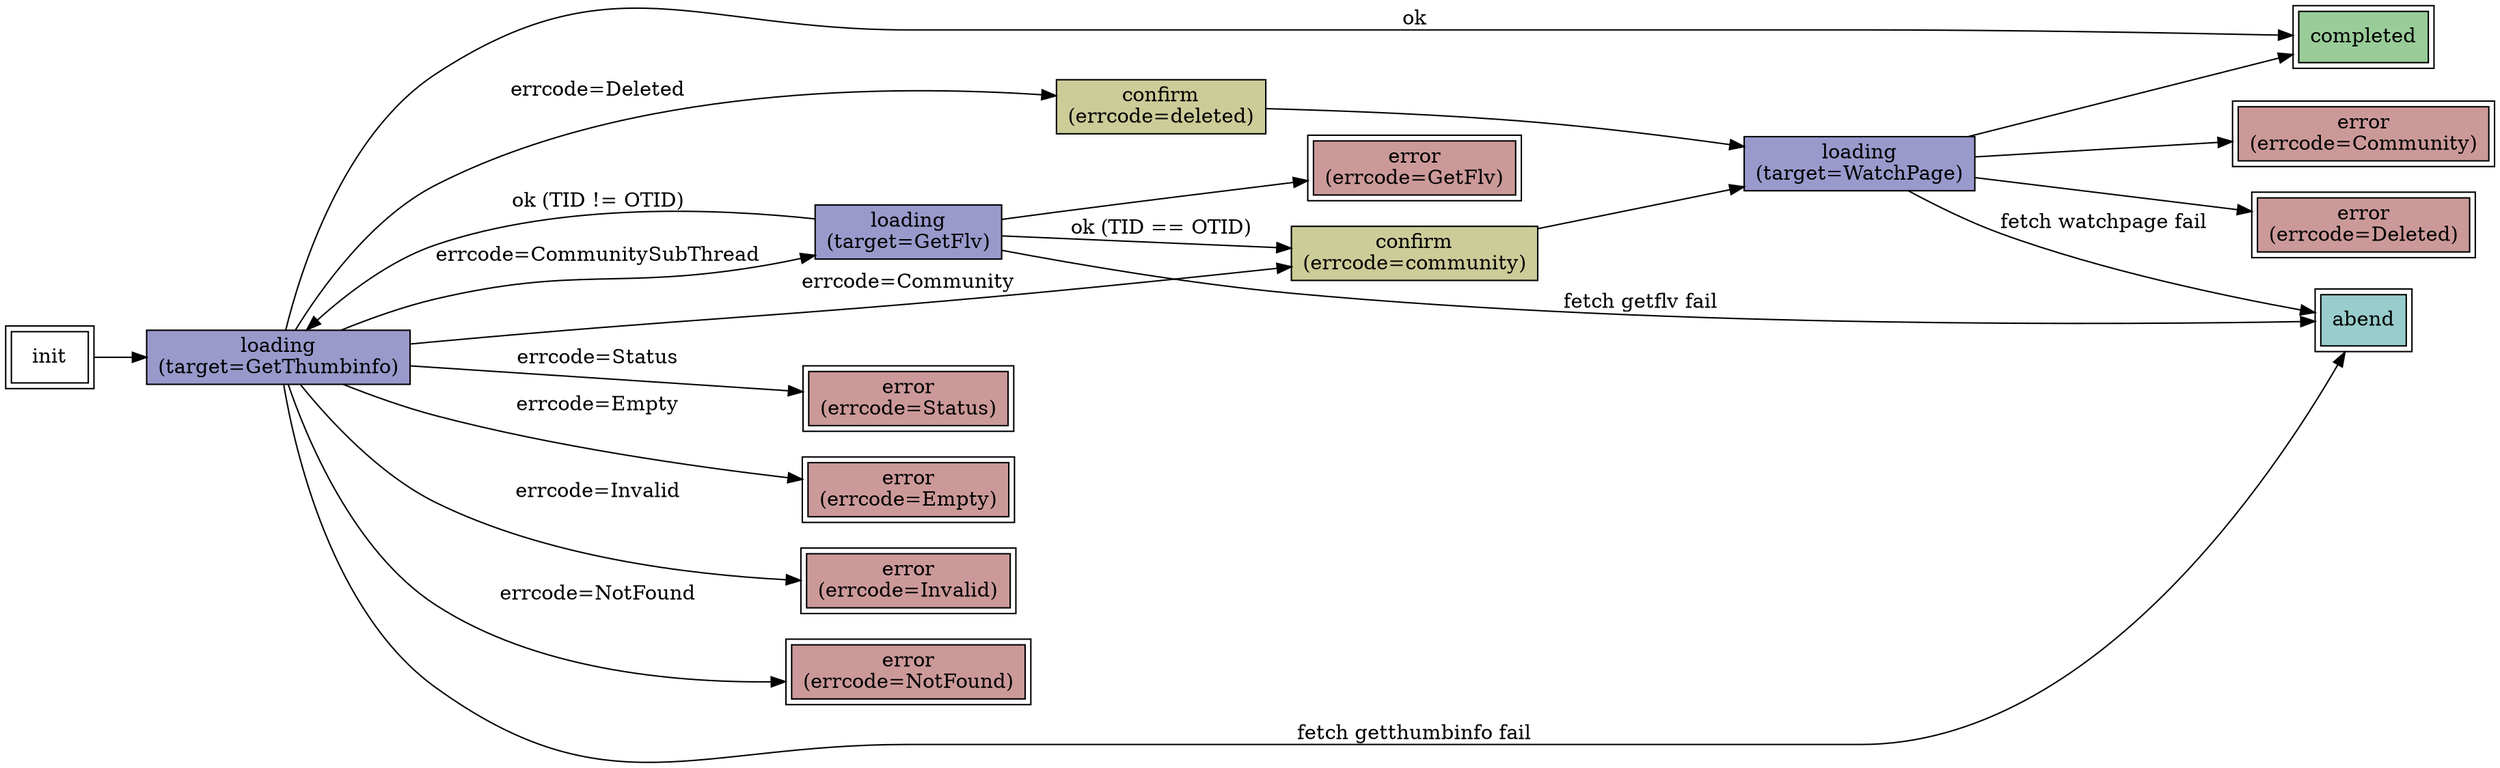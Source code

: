 digraph getthuminfo_fsm {
    rankdir = LR;

    node [shape = box];

    init [label = "init", peripheries = 2];

    node [style = filled, fillcolor = "#99cc99", peripheries = 2];
    completed [label = "completed"];

    node [style = filled, fillcolor = "#9999cc", peripheries = 1];
    load_getthumbinfo [label = "loading\n(target=GetThumbinfo)"];
    load_getflv [label = "loading\n(target=GetFlv)"];
    load_watchpage [label = "loading\n(target=WatchPage)"];

    node [style = filled, fillcolor = "#cccc99", peripheries = 1];
    confirm_deleted [label = "confirm\n(errcode=deleted)"];
    confirm_community [label = "confirm\n(errcode=community)"];

    node [style = filled, fillcolor = "#cc9999", peripheries = 2];
    error_status [label = "error\n(errcode=Status)"];
    error_empty [label = "error\n(errcode=Empty)"];
    error_invalid [label = "error\n(errcode=Invalid)"];
    error_deleted [label = "error\n(errcode=Deleted)"];
    error_community [label = "error\n(errcode=Community)"];
    error_notfound [ label = "error\n(errcode=NotFound)"];
    error_getflv [label = "error\n(errcode=GetFlv)"];

    node [style = filled, fillcolor = "#99cccc", peripheries = 2];
    abend [label = "abend"];

    init -> load_getthumbinfo;

    load_getthumbinfo -> completed [label = "ok"];
    load_getthumbinfo -> error_status [label = "errcode=Status"];
    load_getthumbinfo -> error_empty [label = "errcode=Empty"];
    load_getthumbinfo -> error_invalid [label = "errcode=Invalid"];
    load_getthumbinfo -> confirm_deleted [label = "errcode=Deleted"];
    load_getthumbinfo -> confirm_community [label = "errcode=Community"]
    load_getthumbinfo -> load_getflv [label = "errcode=CommunitySubThread"];
    load_getthumbinfo -> error_notfound [label = "errcode=NotFound"];
    load_getthumbinfo -> abend [label = "fetch getthumbinfo fail"];

    confirm_deleted -> load_watchpage;
    confirm_community -> load_watchpage;

    load_watchpage -> completed;
    load_watchpage -> error_deleted;
    load_watchpage -> error_community;
    load_watchpage -> abend [ label = "fetch watchpage fail"];

    load_getflv -> error_getflv;
    load_getflv -> load_getthumbinfo [label = "ok (TID != OTID)"];
    load_getflv -> abend [label = "fetch getflv fail"];
    load_getflv -> confirm_community [label = "ok (TID == OTID)"];
}
